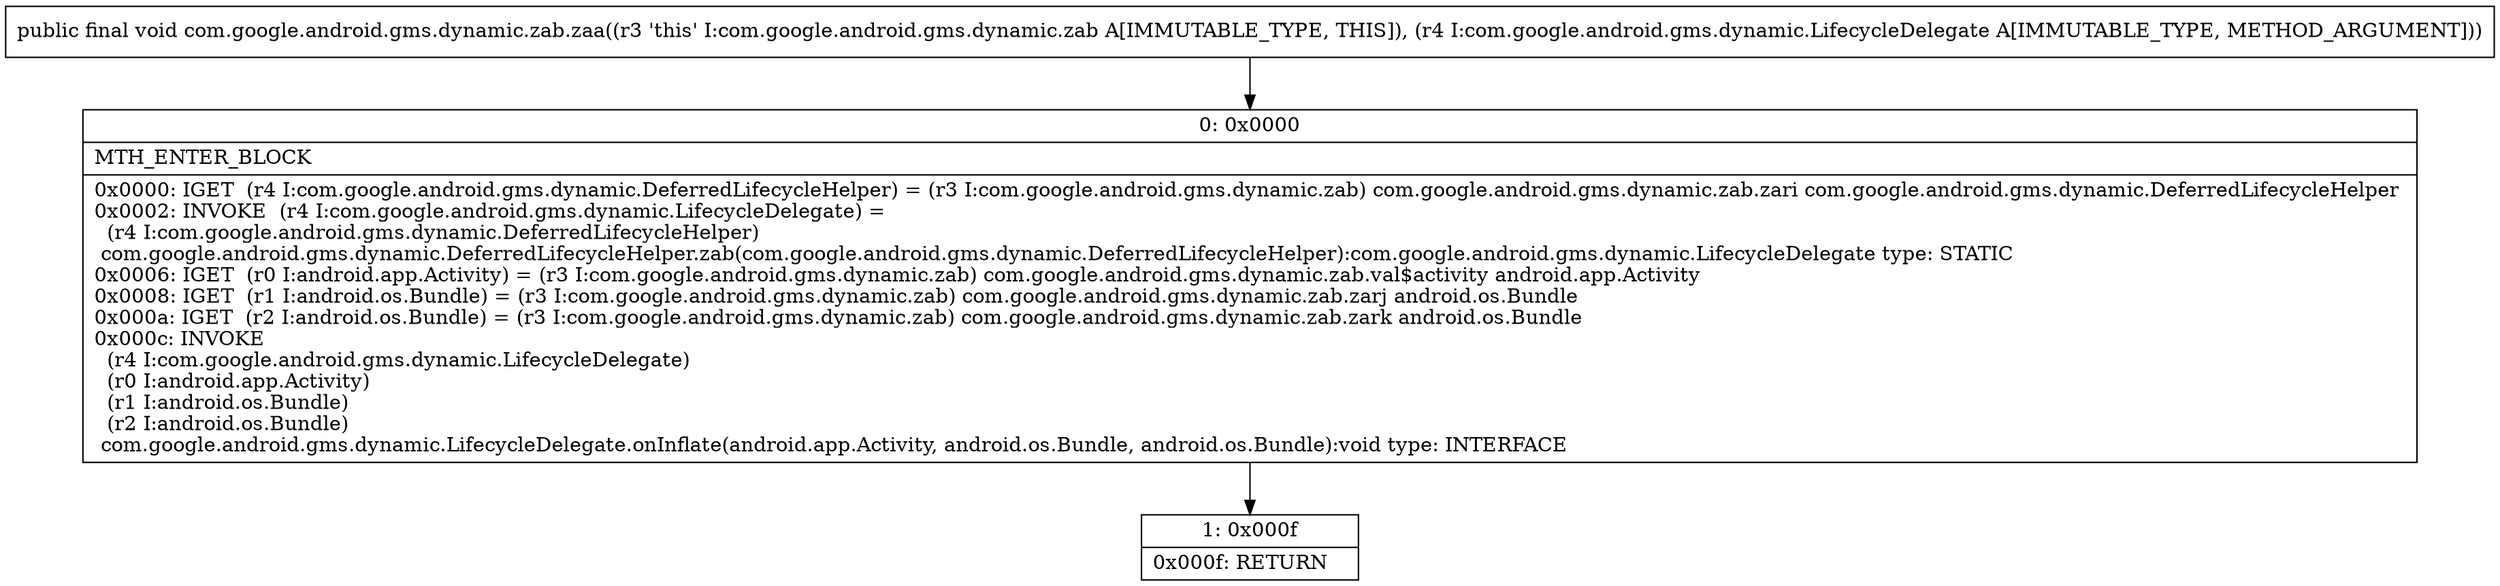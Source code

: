 digraph "CFG forcom.google.android.gms.dynamic.zab.zaa(Lcom\/google\/android\/gms\/dynamic\/LifecycleDelegate;)V" {
Node_0 [shape=record,label="{0\:\ 0x0000|MTH_ENTER_BLOCK\l|0x0000: IGET  (r4 I:com.google.android.gms.dynamic.DeferredLifecycleHelper) = (r3 I:com.google.android.gms.dynamic.zab) com.google.android.gms.dynamic.zab.zari com.google.android.gms.dynamic.DeferredLifecycleHelper \l0x0002: INVOKE  (r4 I:com.google.android.gms.dynamic.LifecycleDelegate) = \l  (r4 I:com.google.android.gms.dynamic.DeferredLifecycleHelper)\l com.google.android.gms.dynamic.DeferredLifecycleHelper.zab(com.google.android.gms.dynamic.DeferredLifecycleHelper):com.google.android.gms.dynamic.LifecycleDelegate type: STATIC \l0x0006: IGET  (r0 I:android.app.Activity) = (r3 I:com.google.android.gms.dynamic.zab) com.google.android.gms.dynamic.zab.val$activity android.app.Activity \l0x0008: IGET  (r1 I:android.os.Bundle) = (r3 I:com.google.android.gms.dynamic.zab) com.google.android.gms.dynamic.zab.zarj android.os.Bundle \l0x000a: IGET  (r2 I:android.os.Bundle) = (r3 I:com.google.android.gms.dynamic.zab) com.google.android.gms.dynamic.zab.zark android.os.Bundle \l0x000c: INVOKE  \l  (r4 I:com.google.android.gms.dynamic.LifecycleDelegate)\l  (r0 I:android.app.Activity)\l  (r1 I:android.os.Bundle)\l  (r2 I:android.os.Bundle)\l com.google.android.gms.dynamic.LifecycleDelegate.onInflate(android.app.Activity, android.os.Bundle, android.os.Bundle):void type: INTERFACE \l}"];
Node_1 [shape=record,label="{1\:\ 0x000f|0x000f: RETURN   \l}"];
MethodNode[shape=record,label="{public final void com.google.android.gms.dynamic.zab.zaa((r3 'this' I:com.google.android.gms.dynamic.zab A[IMMUTABLE_TYPE, THIS]), (r4 I:com.google.android.gms.dynamic.LifecycleDelegate A[IMMUTABLE_TYPE, METHOD_ARGUMENT])) }"];
MethodNode -> Node_0;
Node_0 -> Node_1;
}

